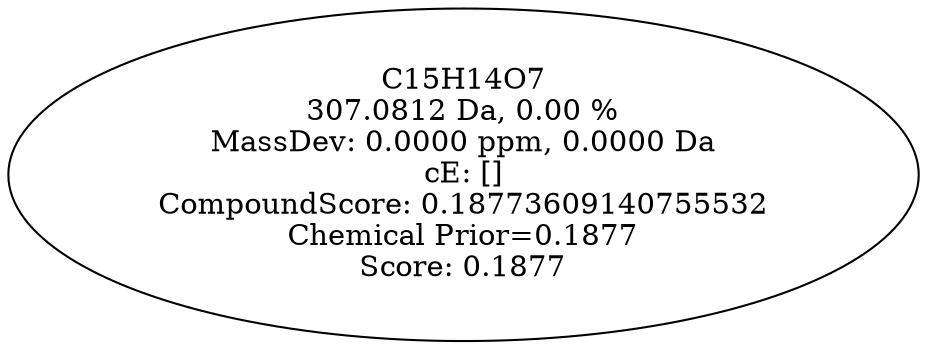 strict digraph {
v1 [label="C15H14O7\n307.0812 Da, 0.00 %\nMassDev: 0.0000 ppm, 0.0000 Da\ncE: []\nCompoundScore: 0.18773609140755532\nChemical Prior=0.1877\nScore: 0.1877"];
}